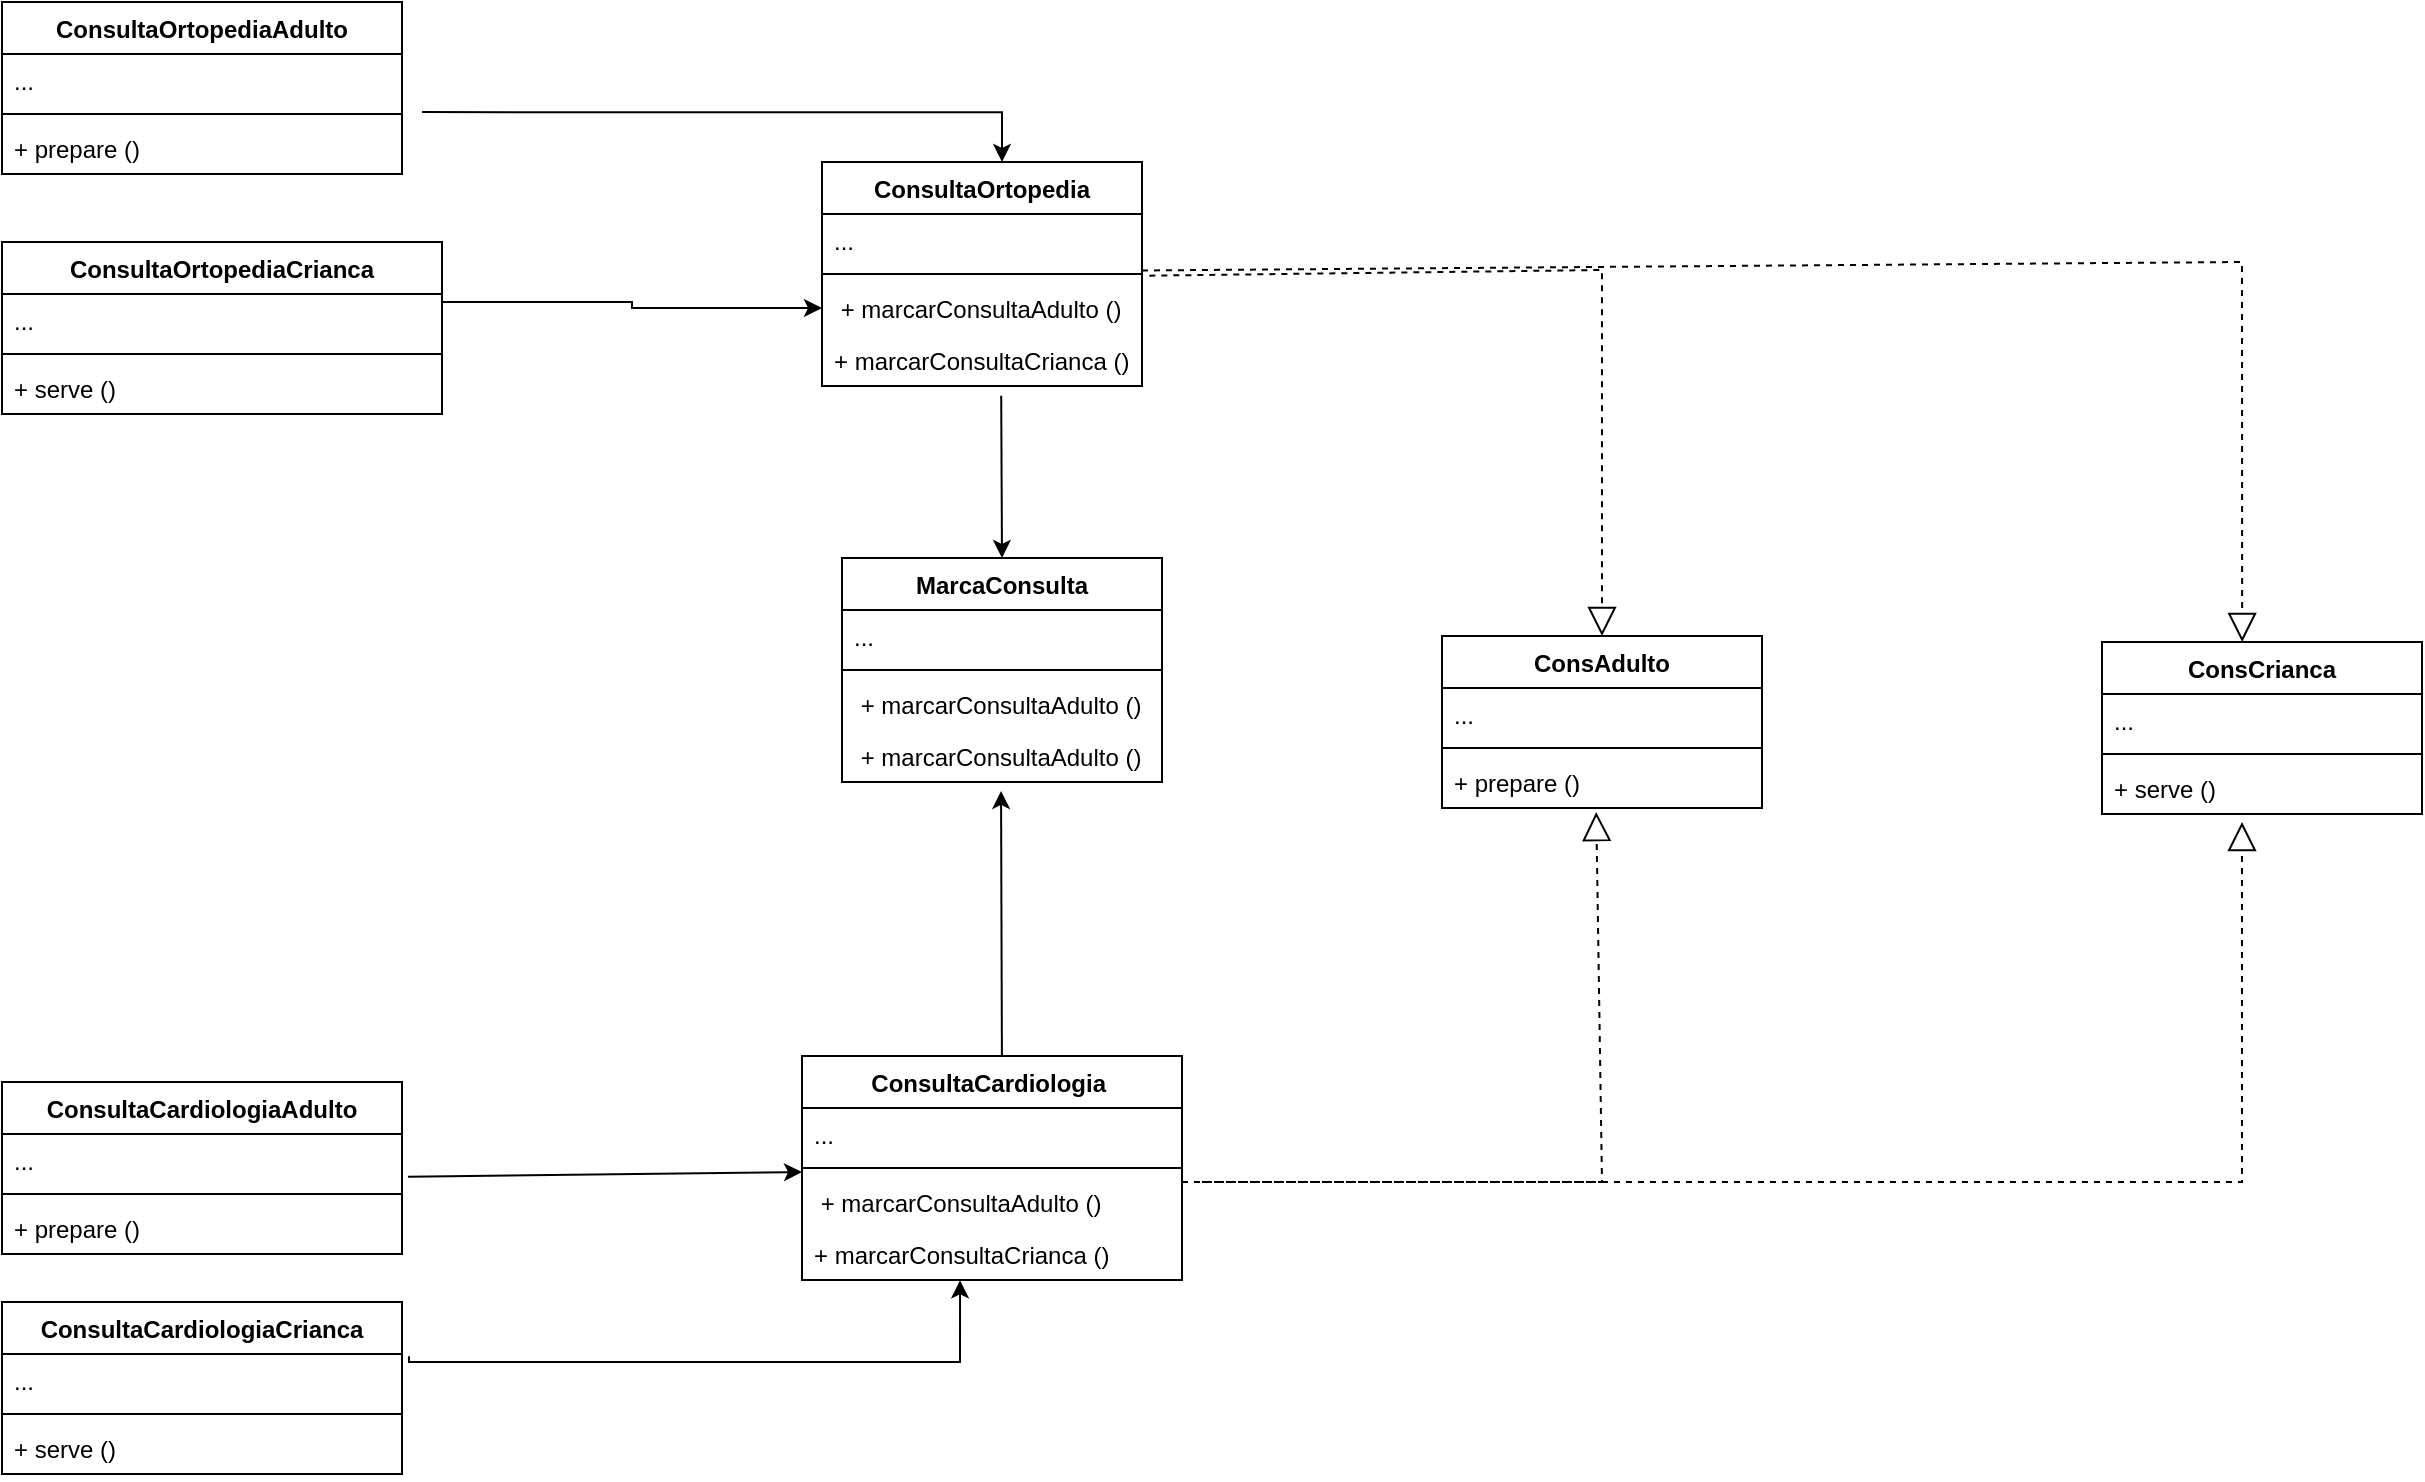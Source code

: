 <mxfile version="17.1.3" type="device"><diagram id="neRmSVkCWDpsTt_u2epY" name="Page-1"><mxGraphModel dx="1167" dy="1212" grid="1" gridSize="10" guides="1" tooltips="1" connect="1" arrows="1" fold="1" page="1" pageScale="1" pageWidth="3300" pageHeight="4681" math="0" shadow="0"><root><mxCell id="0"/><mxCell id="1" parent="0"/><mxCell id="c0ntZ2Om7PLKNhBNde8K-62" value="" style="endArrow=classic;html=1;rounded=0;exitX=0.5;exitY=0;exitDx=0;exitDy=0;entryX=0.497;entryY=1.172;entryDx=0;entryDy=0;entryPerimeter=0;" edge="1" parent="1" target="c0ntZ2Om7PLKNhBNde8K-107"><mxGeometry width="50" height="50" relative="1" as="geometry"><mxPoint x="1500" y="800" as="sourcePoint"/><mxPoint x="1500" y="640" as="targetPoint"/><Array as="points"/></mxGeometry></mxCell><mxCell id="c0ntZ2Om7PLKNhBNde8K-63" value="" style="endArrow=classic;html=1;rounded=0;entryX=0.5;entryY=0;entryDx=0;entryDy=0;exitX=0.56;exitY=1.186;exitDx=0;exitDy=0;exitPerimeter=0;" edge="1" parent="1" source="c0ntZ2Om7PLKNhBNde8K-112" target="c0ntZ2Om7PLKNhBNde8K-102"><mxGeometry width="50" height="50" relative="1" as="geometry"><mxPoint x="1510" y="460" as="sourcePoint"/><mxPoint x="1500" y="550" as="targetPoint"/><Array as="points"/></mxGeometry></mxCell><mxCell id="c0ntZ2Om7PLKNhBNde8K-66" value="" style="edgeStyle=segmentEdgeStyle;endArrow=classic;html=1;rounded=0;exitX=0.969;exitY=-0.094;exitDx=0;exitDy=0;exitPerimeter=0;entryX=0.416;entryY=1.007;entryDx=0;entryDy=0;entryPerimeter=0;" edge="1" parent="1" target="c0ntZ2Om7PLKNhBNde8K-116"><mxGeometry width="50" height="50" relative="1" as="geometry"><mxPoint x="1203.49" y="937.18" as="sourcePoint"/><mxPoint x="1500.2" y="892.46" as="targetPoint"/><Array as="points"><mxPoint x="1204" y="940"/><mxPoint x="1479" y="940"/></Array></mxGeometry></mxCell><mxCell id="c0ntZ2Om7PLKNhBNde8K-67" value="" style="endArrow=classic;html=1;rounded=0;exitX=1.015;exitY=0.824;exitDx=0;exitDy=0;exitPerimeter=0;entryX=0;entryY=0.5;entryDx=0;entryDy=0;" edge="1" parent="1" source="c0ntZ2Om7PLKNhBNde8K-95"><mxGeometry width="50" height="50" relative="1" as="geometry"><mxPoint x="1209.37" y="847.77" as="sourcePoint"/><mxPoint x="1400" y="845" as="targetPoint"/></mxGeometry></mxCell><mxCell id="c0ntZ2Om7PLKNhBNde8K-73" style="edgeStyle=orthogonalEdgeStyle;rounded=0;orthogonalLoop=1;jettySize=auto;html=1;entryX=0;entryY=0.5;entryDx=0;entryDy=0;exitX=1;exitY=0.5;exitDx=0;exitDy=0;" edge="1" parent="1" target="c0ntZ2Om7PLKNhBNde8K-111"><mxGeometry relative="1" as="geometry"><mxPoint x="1220" y="415" as="sourcePoint"/><mxPoint x="1400" y="415" as="targetPoint"/><Array as="points"><mxPoint x="1220" y="410"/><mxPoint x="1315" y="410"/><mxPoint x="1315" y="413"/></Array></mxGeometry></mxCell><mxCell id="c0ntZ2Om7PLKNhBNde8K-72" style="edgeStyle=orthogonalEdgeStyle;rounded=0;orthogonalLoop=1;jettySize=auto;html=1;" edge="1" parent="1"><mxGeometry relative="1" as="geometry"><mxPoint x="1210" y="315.059" as="sourcePoint"/><mxPoint x="1500" y="340" as="targetPoint"/><Array as="points"><mxPoint x="1500" y="315"/></Array></mxGeometry></mxCell><mxCell id="c0ntZ2Om7PLKNhBNde8K-76" value="" style="endArrow=block;dashed=1;endFill=0;endSize=12;html=1;rounded=0;entryX=0.482;entryY=1.079;entryDx=0;entryDy=0;entryPerimeter=0;" edge="1" parent="1" target="c0ntZ2Om7PLKNhBNde8K-121"><mxGeometry width="160" relative="1" as="geometry"><mxPoint x="1600" y="850" as="sourcePoint"/><mxPoint x="1800" y="650" as="targetPoint"/><Array as="points"><mxPoint x="1800" y="850"/></Array></mxGeometry></mxCell><mxCell id="c0ntZ2Om7PLKNhBNde8K-78" value="" style="endArrow=block;dashed=1;endFill=0;endSize=12;html=1;rounded=0;" edge="1" parent="1"><mxGeometry width="160" relative="1" as="geometry"><mxPoint x="1590" y="850" as="sourcePoint"/><mxPoint x="2120" y="670" as="targetPoint"/><Array as="points"><mxPoint x="2120" y="850"/></Array></mxGeometry></mxCell><mxCell id="c0ntZ2Om7PLKNhBNde8K-79" value="" style="endArrow=block;dashed=1;endFill=0;endSize=12;html=1;rounded=0;exitX=1.023;exitY=-0.122;exitDx=0;exitDy=0;exitPerimeter=0;entryX=0.5;entryY=0;entryDx=0;entryDy=0;" edge="1" parent="1" source="c0ntZ2Om7PLKNhBNde8K-111" target="c0ntZ2Om7PLKNhBNde8K-118"><mxGeometry width="160" relative="1" as="geometry"><mxPoint x="1603.4" y="394.24" as="sourcePoint"/><mxPoint x="1800" y="588.92" as="targetPoint"/><Array as="points"><mxPoint x="1800" y="394"/></Array></mxGeometry></mxCell><mxCell id="c0ntZ2Om7PLKNhBNde8K-80" value="" style="endArrow=block;dashed=1;endFill=0;endSize=12;html=1;rounded=0;exitX=1;exitY=1.086;exitDx=0;exitDy=0;exitPerimeter=0;entryX=0.438;entryY=0;entryDx=0;entryDy=0;entryPerimeter=0;" edge="1" parent="1" source="c0ntZ2Om7PLKNhBNde8K-109" target="c0ntZ2Om7PLKNhBNde8K-122"><mxGeometry width="160" relative="1" as="geometry"><mxPoint x="1601.2" y="394.24" as="sourcePoint"/><mxPoint x="2120" y="590.12" as="targetPoint"/><Array as="points"><mxPoint x="2120" y="390"/></Array></mxGeometry></mxCell><mxCell id="c0ntZ2Om7PLKNhBNde8K-86" value="ConsultaOrtopediaCrianca" style="swimlane;fontStyle=1;align=center;verticalAlign=top;childLayout=stackLayout;horizontal=1;startSize=26;horizontalStack=0;resizeParent=1;resizeParentMax=0;resizeLast=0;collapsible=1;marginBottom=0;" vertex="1" parent="1"><mxGeometry x="1000" y="380" width="220" height="86" as="geometry"/></mxCell><mxCell id="c0ntZ2Om7PLKNhBNde8K-87" value="..." style="text;strokeColor=none;fillColor=none;align=left;verticalAlign=top;spacingLeft=4;spacingRight=4;overflow=hidden;rotatable=0;points=[[0,0.5],[1,0.5]];portConstraint=eastwest;" vertex="1" parent="c0ntZ2Om7PLKNhBNde8K-86"><mxGeometry y="26" width="220" height="26" as="geometry"/></mxCell><mxCell id="c0ntZ2Om7PLKNhBNde8K-88" value="" style="line;strokeWidth=1;fillColor=none;align=left;verticalAlign=middle;spacingTop=-1;spacingLeft=3;spacingRight=3;rotatable=0;labelPosition=right;points=[];portConstraint=eastwest;" vertex="1" parent="c0ntZ2Om7PLKNhBNde8K-86"><mxGeometry y="52" width="220" height="8" as="geometry"/></mxCell><mxCell id="c0ntZ2Om7PLKNhBNde8K-89" value="+ serve ()" style="text;strokeColor=none;fillColor=none;align=left;verticalAlign=top;spacingLeft=4;spacingRight=4;overflow=hidden;rotatable=0;points=[[0,0.5],[1,0.5]];portConstraint=eastwest;" vertex="1" parent="c0ntZ2Om7PLKNhBNde8K-86"><mxGeometry y="60" width="220" height="26" as="geometry"/></mxCell><mxCell id="c0ntZ2Om7PLKNhBNde8K-90" value="ConsultaOrtopediaAdulto" style="swimlane;fontStyle=1;align=center;verticalAlign=top;childLayout=stackLayout;horizontal=1;startSize=26;horizontalStack=0;resizeParent=1;resizeParentMax=0;resizeLast=0;collapsible=1;marginBottom=0;" vertex="1" parent="1"><mxGeometry x="1000" y="260" width="200" height="86" as="geometry"/></mxCell><mxCell id="c0ntZ2Om7PLKNhBNde8K-91" value="..." style="text;strokeColor=none;fillColor=none;align=left;verticalAlign=top;spacingLeft=4;spacingRight=4;overflow=hidden;rotatable=0;points=[[0,0.5],[1,0.5]];portConstraint=eastwest;" vertex="1" parent="c0ntZ2Om7PLKNhBNde8K-90"><mxGeometry y="26" width="200" height="26" as="geometry"/></mxCell><mxCell id="c0ntZ2Om7PLKNhBNde8K-92" value="" style="line;strokeWidth=1;fillColor=none;align=left;verticalAlign=middle;spacingTop=-1;spacingLeft=3;spacingRight=3;rotatable=0;labelPosition=right;points=[];portConstraint=eastwest;" vertex="1" parent="c0ntZ2Om7PLKNhBNde8K-90"><mxGeometry y="52" width="200" height="8" as="geometry"/></mxCell><mxCell id="c0ntZ2Om7PLKNhBNde8K-93" value="+ prepare ()" style="text;strokeColor=none;fillColor=none;align=left;verticalAlign=top;spacingLeft=4;spacingRight=4;overflow=hidden;rotatable=0;points=[[0,0.5],[1,0.5]];portConstraint=eastwest;" vertex="1" parent="c0ntZ2Om7PLKNhBNde8K-90"><mxGeometry y="60" width="200" height="26" as="geometry"/></mxCell><mxCell id="c0ntZ2Om7PLKNhBNde8K-94" value="ConsultaCardiologiaAdulto" style="swimlane;fontStyle=1;align=center;verticalAlign=top;childLayout=stackLayout;horizontal=1;startSize=26;horizontalStack=0;resizeParent=1;resizeParentMax=0;resizeLast=0;collapsible=1;marginBottom=0;" vertex="1" parent="1"><mxGeometry x="1000" y="800" width="200" height="86" as="geometry"/></mxCell><mxCell id="c0ntZ2Om7PLKNhBNde8K-95" value="..." style="text;strokeColor=none;fillColor=none;align=left;verticalAlign=top;spacingLeft=4;spacingRight=4;overflow=hidden;rotatable=0;points=[[0,0.5],[1,0.5]];portConstraint=eastwest;" vertex="1" parent="c0ntZ2Om7PLKNhBNde8K-94"><mxGeometry y="26" width="200" height="26" as="geometry"/></mxCell><mxCell id="c0ntZ2Om7PLKNhBNde8K-96" value="" style="line;strokeWidth=1;fillColor=none;align=left;verticalAlign=middle;spacingTop=-1;spacingLeft=3;spacingRight=3;rotatable=0;labelPosition=right;points=[];portConstraint=eastwest;" vertex="1" parent="c0ntZ2Om7PLKNhBNde8K-94"><mxGeometry y="52" width="200" height="8" as="geometry"/></mxCell><mxCell id="c0ntZ2Om7PLKNhBNde8K-97" value="+ prepare ()" style="text;strokeColor=none;fillColor=none;align=left;verticalAlign=top;spacingLeft=4;spacingRight=4;overflow=hidden;rotatable=0;points=[[0,0.5],[1,0.5]];portConstraint=eastwest;" vertex="1" parent="c0ntZ2Om7PLKNhBNde8K-94"><mxGeometry y="60" width="200" height="26" as="geometry"/></mxCell><mxCell id="c0ntZ2Om7PLKNhBNde8K-98" value="ConsultaCardiologiaCrianca" style="swimlane;fontStyle=1;align=center;verticalAlign=top;childLayout=stackLayout;horizontal=1;startSize=26;horizontalStack=0;resizeParent=1;resizeParentMax=0;resizeLast=0;collapsible=1;marginBottom=0;" vertex="1" parent="1"><mxGeometry x="1000" y="910" width="200" height="86" as="geometry"/></mxCell><mxCell id="c0ntZ2Om7PLKNhBNde8K-99" value="..." style="text;strokeColor=none;fillColor=none;align=left;verticalAlign=top;spacingLeft=4;spacingRight=4;overflow=hidden;rotatable=0;points=[[0,0.5],[1,0.5]];portConstraint=eastwest;" vertex="1" parent="c0ntZ2Om7PLKNhBNde8K-98"><mxGeometry y="26" width="200" height="26" as="geometry"/></mxCell><mxCell id="c0ntZ2Om7PLKNhBNde8K-100" value="" style="line;strokeWidth=1;fillColor=none;align=left;verticalAlign=middle;spacingTop=-1;spacingLeft=3;spacingRight=3;rotatable=0;labelPosition=right;points=[];portConstraint=eastwest;" vertex="1" parent="c0ntZ2Om7PLKNhBNde8K-98"><mxGeometry y="52" width="200" height="8" as="geometry"/></mxCell><mxCell id="c0ntZ2Om7PLKNhBNde8K-101" value="+ serve ()" style="text;strokeColor=none;fillColor=none;align=left;verticalAlign=top;spacingLeft=4;spacingRight=4;overflow=hidden;rotatable=0;points=[[0,0.5],[1,0.5]];portConstraint=eastwest;" vertex="1" parent="c0ntZ2Om7PLKNhBNde8K-98"><mxGeometry y="60" width="200" height="26" as="geometry"/></mxCell><mxCell id="c0ntZ2Om7PLKNhBNde8K-102" value="MarcaConsulta" style="swimlane;fontStyle=1;align=center;verticalAlign=top;childLayout=stackLayout;horizontal=1;startSize=26;horizontalStack=0;resizeParent=1;resizeParentMax=0;resizeLast=0;collapsible=1;marginBottom=0;" vertex="1" parent="1"><mxGeometry x="1420" y="538" width="160" height="112" as="geometry"/></mxCell><mxCell id="c0ntZ2Om7PLKNhBNde8K-103" value="..." style="text;strokeColor=none;fillColor=none;align=left;verticalAlign=top;spacingLeft=4;spacingRight=4;overflow=hidden;rotatable=0;points=[[0,0.5],[1,0.5]];portConstraint=eastwest;" vertex="1" parent="c0ntZ2Om7PLKNhBNde8K-102"><mxGeometry y="26" width="160" height="26" as="geometry"/></mxCell><mxCell id="c0ntZ2Om7PLKNhBNde8K-104" value="" style="line;strokeWidth=1;fillColor=none;align=left;verticalAlign=middle;spacingTop=-1;spacingLeft=3;spacingRight=3;rotatable=0;labelPosition=right;points=[];portConstraint=eastwest;" vertex="1" parent="c0ntZ2Om7PLKNhBNde8K-102"><mxGeometry y="52" width="160" height="8" as="geometry"/></mxCell><mxCell id="c0ntZ2Om7PLKNhBNde8K-105" value=" + marcarConsultaAdulto ()" style="text;strokeColor=none;fillColor=none;align=left;verticalAlign=top;spacingLeft=4;spacingRight=4;overflow=hidden;rotatable=0;points=[[0,0.5],[1,0.5]];portConstraint=eastwest;" vertex="1" parent="c0ntZ2Om7PLKNhBNde8K-102"><mxGeometry y="60" width="160" height="26" as="geometry"/></mxCell><mxCell id="c0ntZ2Om7PLKNhBNde8K-107" value=" + marcarConsultaAdulto ()" style="text;strokeColor=none;fillColor=none;align=left;verticalAlign=top;spacingLeft=4;spacingRight=4;overflow=hidden;rotatable=0;points=[[0,0.5],[1,0.5]];portConstraint=eastwest;" vertex="1" parent="c0ntZ2Om7PLKNhBNde8K-102"><mxGeometry y="86" width="160" height="26" as="geometry"/></mxCell><mxCell id="c0ntZ2Om7PLKNhBNde8K-108" value="ConsultaOrtopedia" style="swimlane;fontStyle=1;align=center;verticalAlign=top;childLayout=stackLayout;horizontal=1;startSize=26;horizontalStack=0;resizeParent=1;resizeParentMax=0;resizeLast=0;collapsible=1;marginBottom=0;" vertex="1" parent="1"><mxGeometry x="1410" y="340" width="160" height="112" as="geometry"/></mxCell><mxCell id="c0ntZ2Om7PLKNhBNde8K-109" value="..." style="text;strokeColor=none;fillColor=none;align=left;verticalAlign=top;spacingLeft=4;spacingRight=4;overflow=hidden;rotatable=0;points=[[0,0.5],[1,0.5]];portConstraint=eastwest;" vertex="1" parent="c0ntZ2Om7PLKNhBNde8K-108"><mxGeometry y="26" width="160" height="26" as="geometry"/></mxCell><mxCell id="c0ntZ2Om7PLKNhBNde8K-110" value="" style="line;strokeWidth=1;fillColor=none;align=left;verticalAlign=middle;spacingTop=-1;spacingLeft=3;spacingRight=3;rotatable=0;labelPosition=right;points=[];portConstraint=eastwest;" vertex="1" parent="c0ntZ2Om7PLKNhBNde8K-108"><mxGeometry y="52" width="160" height="8" as="geometry"/></mxCell><mxCell id="c0ntZ2Om7PLKNhBNde8K-111" value=" + marcarConsultaAdulto ()" style="text;strokeColor=none;fillColor=none;align=left;verticalAlign=top;spacingLeft=4;spacingRight=4;overflow=hidden;rotatable=0;points=[[0,0.5],[1,0.5]];portConstraint=eastwest;" vertex="1" parent="c0ntZ2Om7PLKNhBNde8K-108"><mxGeometry y="60" width="160" height="26" as="geometry"/></mxCell><mxCell id="c0ntZ2Om7PLKNhBNde8K-112" value="+ marcarConsultaCrianca ()" style="text;strokeColor=none;fillColor=none;align=left;verticalAlign=top;spacingLeft=4;spacingRight=4;overflow=hidden;rotatable=0;points=[[0,0.5],[1,0.5]];portConstraint=eastwest;" vertex="1" parent="c0ntZ2Om7PLKNhBNde8K-108"><mxGeometry y="86" width="160" height="26" as="geometry"/></mxCell><mxCell id="c0ntZ2Om7PLKNhBNde8K-113" value="ConsultaCardiologia " style="swimlane;fontStyle=1;align=center;verticalAlign=top;childLayout=stackLayout;horizontal=1;startSize=26;horizontalStack=0;resizeParent=1;resizeParentMax=0;resizeLast=0;collapsible=1;marginBottom=0;" vertex="1" parent="1"><mxGeometry x="1400" y="787" width="190" height="112" as="geometry"/></mxCell><mxCell id="c0ntZ2Om7PLKNhBNde8K-114" value="..." style="text;strokeColor=none;fillColor=none;align=left;verticalAlign=top;spacingLeft=4;spacingRight=4;overflow=hidden;rotatable=0;points=[[0,0.5],[1,0.5]];portConstraint=eastwest;" vertex="1" parent="c0ntZ2Om7PLKNhBNde8K-113"><mxGeometry y="26" width="190" height="26" as="geometry"/></mxCell><mxCell id="c0ntZ2Om7PLKNhBNde8K-115" value="" style="line;strokeWidth=1;fillColor=none;align=left;verticalAlign=middle;spacingTop=-1;spacingLeft=3;spacingRight=3;rotatable=0;labelPosition=right;points=[];portConstraint=eastwest;" vertex="1" parent="c0ntZ2Om7PLKNhBNde8K-113"><mxGeometry y="52" width="190" height="8" as="geometry"/></mxCell><mxCell id="c0ntZ2Om7PLKNhBNde8K-117" value=" + marcarConsultaAdulto ()" style="text;strokeColor=none;fillColor=none;align=left;verticalAlign=top;spacingLeft=4;spacingRight=4;overflow=hidden;rotatable=0;points=[[0,0.5],[1,0.5]];portConstraint=eastwest;" vertex="1" parent="c0ntZ2Om7PLKNhBNde8K-113"><mxGeometry y="60" width="190" height="26" as="geometry"/></mxCell><mxCell id="c0ntZ2Om7PLKNhBNde8K-116" value="+ marcarConsultaCrianca ()" style="text;strokeColor=none;fillColor=none;align=left;verticalAlign=top;spacingLeft=4;spacingRight=4;overflow=hidden;rotatable=0;points=[[0,0.5],[1,0.5]];portConstraint=eastwest;" vertex="1" parent="c0ntZ2Om7PLKNhBNde8K-113"><mxGeometry y="86" width="190" height="26" as="geometry"/></mxCell><mxCell id="c0ntZ2Om7PLKNhBNde8K-118" value="ConsAdulto" style="swimlane;fontStyle=1;align=center;verticalAlign=top;childLayout=stackLayout;horizontal=1;startSize=26;horizontalStack=0;resizeParent=1;resizeParentMax=0;resizeLast=0;collapsible=1;marginBottom=0;" vertex="1" parent="1"><mxGeometry x="1720" y="577" width="160" height="86" as="geometry"/></mxCell><mxCell id="c0ntZ2Om7PLKNhBNde8K-119" value="..." style="text;strokeColor=none;fillColor=none;align=left;verticalAlign=top;spacingLeft=4;spacingRight=4;overflow=hidden;rotatable=0;points=[[0,0.5],[1,0.5]];portConstraint=eastwest;" vertex="1" parent="c0ntZ2Om7PLKNhBNde8K-118"><mxGeometry y="26" width="160" height="26" as="geometry"/></mxCell><mxCell id="c0ntZ2Om7PLKNhBNde8K-120" value="" style="line;strokeWidth=1;fillColor=none;align=left;verticalAlign=middle;spacingTop=-1;spacingLeft=3;spacingRight=3;rotatable=0;labelPosition=right;points=[];portConstraint=eastwest;" vertex="1" parent="c0ntZ2Om7PLKNhBNde8K-118"><mxGeometry y="52" width="160" height="8" as="geometry"/></mxCell><mxCell id="c0ntZ2Om7PLKNhBNde8K-121" value="+ prepare ()" style="text;strokeColor=none;fillColor=none;align=left;verticalAlign=top;spacingLeft=4;spacingRight=4;overflow=hidden;rotatable=0;points=[[0,0.5],[1,0.5]];portConstraint=eastwest;" vertex="1" parent="c0ntZ2Om7PLKNhBNde8K-118"><mxGeometry y="60" width="160" height="26" as="geometry"/></mxCell><mxCell id="c0ntZ2Om7PLKNhBNde8K-122" value="ConsCrianca" style="swimlane;fontStyle=1;align=center;verticalAlign=top;childLayout=stackLayout;horizontal=1;startSize=26;horizontalStack=0;resizeParent=1;resizeParentMax=0;resizeLast=0;collapsible=1;marginBottom=0;" vertex="1" parent="1"><mxGeometry x="2050" y="580" width="160" height="86" as="geometry"/></mxCell><mxCell id="c0ntZ2Om7PLKNhBNde8K-123" value="..." style="text;strokeColor=none;fillColor=none;align=left;verticalAlign=top;spacingLeft=4;spacingRight=4;overflow=hidden;rotatable=0;points=[[0,0.5],[1,0.5]];portConstraint=eastwest;" vertex="1" parent="c0ntZ2Om7PLKNhBNde8K-122"><mxGeometry y="26" width="160" height="26" as="geometry"/></mxCell><mxCell id="c0ntZ2Om7PLKNhBNde8K-124" value="" style="line;strokeWidth=1;fillColor=none;align=left;verticalAlign=middle;spacingTop=-1;spacingLeft=3;spacingRight=3;rotatable=0;labelPosition=right;points=[];portConstraint=eastwest;" vertex="1" parent="c0ntZ2Om7PLKNhBNde8K-122"><mxGeometry y="52" width="160" height="8" as="geometry"/></mxCell><mxCell id="c0ntZ2Om7PLKNhBNde8K-125" value="+ serve ()" style="text;strokeColor=none;fillColor=none;align=left;verticalAlign=top;spacingLeft=4;spacingRight=4;overflow=hidden;rotatable=0;points=[[0,0.5],[1,0.5]];portConstraint=eastwest;" vertex="1" parent="c0ntZ2Om7PLKNhBNde8K-122"><mxGeometry y="60" width="160" height="26" as="geometry"/></mxCell></root></mxGraphModel></diagram></mxfile>